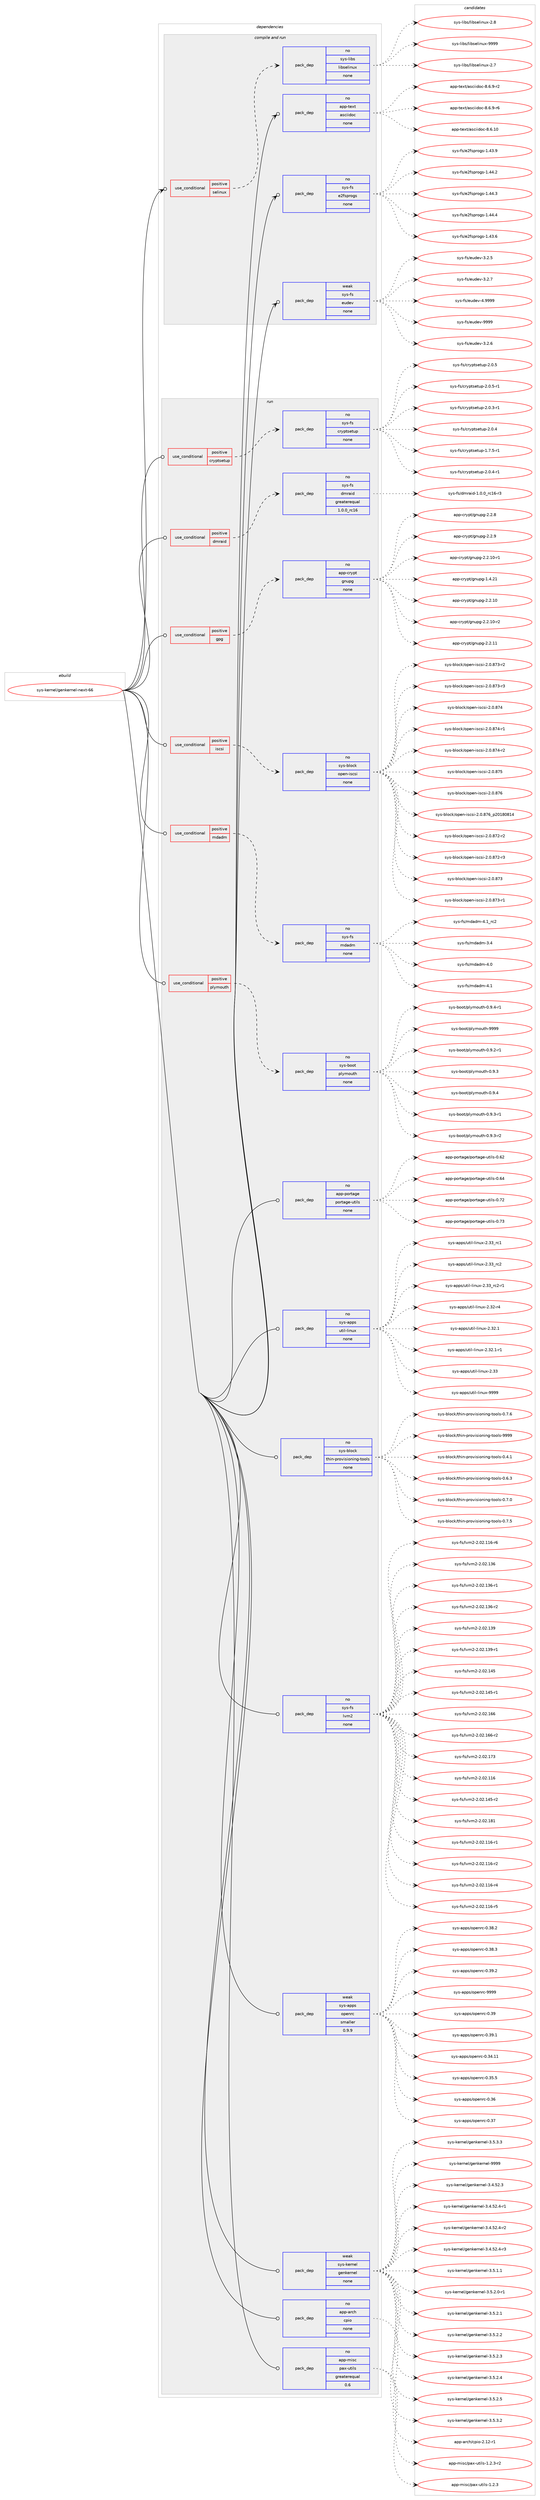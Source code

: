 digraph prolog {

# *************
# Graph options
# *************

newrank=true;
concentrate=true;
compound=true;
graph [rankdir=LR,fontname=Helvetica,fontsize=10,ranksep=1.5];#, ranksep=2.5, nodesep=0.2];
edge  [arrowhead=vee];
node  [fontname=Helvetica,fontsize=10];

# **********
# The ebuild
# **********

subgraph cluster_leftcol {
color=gray;
rank=same;
label=<<i>ebuild</i>>;
id [label="sys-kernel/genkernel-next-66", color=red, width=4, href="../sys-kernel/genkernel-next-66.svg"];
}

# ****************
# The dependencies
# ****************

subgraph cluster_midcol {
color=gray;
label=<<i>dependencies</i>>;
subgraph cluster_compile {
fillcolor="#eeeeee";
style=filled;
label=<<i>compile</i>>;
}
subgraph cluster_compileandrun {
fillcolor="#eeeeee";
style=filled;
label=<<i>compile and run</i>>;
subgraph cond1308 {
dependency7498 [label=<<TABLE BORDER="0" CELLBORDER="1" CELLSPACING="0" CELLPADDING="4"><TR><TD ROWSPAN="3" CELLPADDING="10">use_conditional</TD></TR><TR><TD>positive</TD></TR><TR><TD>selinux</TD></TR></TABLE>>, shape=none, color=red];
subgraph pack6000 {
dependency7499 [label=<<TABLE BORDER="0" CELLBORDER="1" CELLSPACING="0" CELLPADDING="4" WIDTH="220"><TR><TD ROWSPAN="6" CELLPADDING="30">pack_dep</TD></TR><TR><TD WIDTH="110">no</TD></TR><TR><TD>sys-libs</TD></TR><TR><TD>libselinux</TD></TR><TR><TD>none</TD></TR><TR><TD></TD></TR></TABLE>>, shape=none, color=blue];
}
dependency7498:e -> dependency7499:w [weight=20,style="dashed",arrowhead="vee"];
}
id:e -> dependency7498:w [weight=20,style="solid",arrowhead="odotvee"];
subgraph pack6001 {
dependency7500 [label=<<TABLE BORDER="0" CELLBORDER="1" CELLSPACING="0" CELLPADDING="4" WIDTH="220"><TR><TD ROWSPAN="6" CELLPADDING="30">pack_dep</TD></TR><TR><TD WIDTH="110">no</TD></TR><TR><TD>app-text</TD></TR><TR><TD>asciidoc</TD></TR><TR><TD>none</TD></TR><TR><TD></TD></TR></TABLE>>, shape=none, color=blue];
}
id:e -> dependency7500:w [weight=20,style="solid",arrowhead="odotvee"];
subgraph pack6002 {
dependency7501 [label=<<TABLE BORDER="0" CELLBORDER="1" CELLSPACING="0" CELLPADDING="4" WIDTH="220"><TR><TD ROWSPAN="6" CELLPADDING="30">pack_dep</TD></TR><TR><TD WIDTH="110">no</TD></TR><TR><TD>sys-fs</TD></TR><TR><TD>e2fsprogs</TD></TR><TR><TD>none</TD></TR><TR><TD></TD></TR></TABLE>>, shape=none, color=blue];
}
id:e -> dependency7501:w [weight=20,style="solid",arrowhead="odotvee"];
subgraph pack6003 {
dependency7502 [label=<<TABLE BORDER="0" CELLBORDER="1" CELLSPACING="0" CELLPADDING="4" WIDTH="220"><TR><TD ROWSPAN="6" CELLPADDING="30">pack_dep</TD></TR><TR><TD WIDTH="110">weak</TD></TR><TR><TD>sys-fs</TD></TR><TR><TD>eudev</TD></TR><TR><TD>none</TD></TR><TR><TD></TD></TR></TABLE>>, shape=none, color=blue];
}
id:e -> dependency7502:w [weight=20,style="solid",arrowhead="odotvee"];
}
subgraph cluster_run {
fillcolor="#eeeeee";
style=filled;
label=<<i>run</i>>;
subgraph cond1309 {
dependency7503 [label=<<TABLE BORDER="0" CELLBORDER="1" CELLSPACING="0" CELLPADDING="4"><TR><TD ROWSPAN="3" CELLPADDING="10">use_conditional</TD></TR><TR><TD>positive</TD></TR><TR><TD>cryptsetup</TD></TR></TABLE>>, shape=none, color=red];
subgraph pack6004 {
dependency7504 [label=<<TABLE BORDER="0" CELLBORDER="1" CELLSPACING="0" CELLPADDING="4" WIDTH="220"><TR><TD ROWSPAN="6" CELLPADDING="30">pack_dep</TD></TR><TR><TD WIDTH="110">no</TD></TR><TR><TD>sys-fs</TD></TR><TR><TD>cryptsetup</TD></TR><TR><TD>none</TD></TR><TR><TD></TD></TR></TABLE>>, shape=none, color=blue];
}
dependency7503:e -> dependency7504:w [weight=20,style="dashed",arrowhead="vee"];
}
id:e -> dependency7503:w [weight=20,style="solid",arrowhead="odot"];
subgraph cond1310 {
dependency7505 [label=<<TABLE BORDER="0" CELLBORDER="1" CELLSPACING="0" CELLPADDING="4"><TR><TD ROWSPAN="3" CELLPADDING="10">use_conditional</TD></TR><TR><TD>positive</TD></TR><TR><TD>dmraid</TD></TR></TABLE>>, shape=none, color=red];
subgraph pack6005 {
dependency7506 [label=<<TABLE BORDER="0" CELLBORDER="1" CELLSPACING="0" CELLPADDING="4" WIDTH="220"><TR><TD ROWSPAN="6" CELLPADDING="30">pack_dep</TD></TR><TR><TD WIDTH="110">no</TD></TR><TR><TD>sys-fs</TD></TR><TR><TD>dmraid</TD></TR><TR><TD>greaterequal</TD></TR><TR><TD>1.0.0_rc16</TD></TR></TABLE>>, shape=none, color=blue];
}
dependency7505:e -> dependency7506:w [weight=20,style="dashed",arrowhead="vee"];
}
id:e -> dependency7505:w [weight=20,style="solid",arrowhead="odot"];
subgraph cond1311 {
dependency7507 [label=<<TABLE BORDER="0" CELLBORDER="1" CELLSPACING="0" CELLPADDING="4"><TR><TD ROWSPAN="3" CELLPADDING="10">use_conditional</TD></TR><TR><TD>positive</TD></TR><TR><TD>gpg</TD></TR></TABLE>>, shape=none, color=red];
subgraph pack6006 {
dependency7508 [label=<<TABLE BORDER="0" CELLBORDER="1" CELLSPACING="0" CELLPADDING="4" WIDTH="220"><TR><TD ROWSPAN="6" CELLPADDING="30">pack_dep</TD></TR><TR><TD WIDTH="110">no</TD></TR><TR><TD>app-crypt</TD></TR><TR><TD>gnupg</TD></TR><TR><TD>none</TD></TR><TR><TD></TD></TR></TABLE>>, shape=none, color=blue];
}
dependency7507:e -> dependency7508:w [weight=20,style="dashed",arrowhead="vee"];
}
id:e -> dependency7507:w [weight=20,style="solid",arrowhead="odot"];
subgraph cond1312 {
dependency7509 [label=<<TABLE BORDER="0" CELLBORDER="1" CELLSPACING="0" CELLPADDING="4"><TR><TD ROWSPAN="3" CELLPADDING="10">use_conditional</TD></TR><TR><TD>positive</TD></TR><TR><TD>iscsi</TD></TR></TABLE>>, shape=none, color=red];
subgraph pack6007 {
dependency7510 [label=<<TABLE BORDER="0" CELLBORDER="1" CELLSPACING="0" CELLPADDING="4" WIDTH="220"><TR><TD ROWSPAN="6" CELLPADDING="30">pack_dep</TD></TR><TR><TD WIDTH="110">no</TD></TR><TR><TD>sys-block</TD></TR><TR><TD>open-iscsi</TD></TR><TR><TD>none</TD></TR><TR><TD></TD></TR></TABLE>>, shape=none, color=blue];
}
dependency7509:e -> dependency7510:w [weight=20,style="dashed",arrowhead="vee"];
}
id:e -> dependency7509:w [weight=20,style="solid",arrowhead="odot"];
subgraph cond1313 {
dependency7511 [label=<<TABLE BORDER="0" CELLBORDER="1" CELLSPACING="0" CELLPADDING="4"><TR><TD ROWSPAN="3" CELLPADDING="10">use_conditional</TD></TR><TR><TD>positive</TD></TR><TR><TD>mdadm</TD></TR></TABLE>>, shape=none, color=red];
subgraph pack6008 {
dependency7512 [label=<<TABLE BORDER="0" CELLBORDER="1" CELLSPACING="0" CELLPADDING="4" WIDTH="220"><TR><TD ROWSPAN="6" CELLPADDING="30">pack_dep</TD></TR><TR><TD WIDTH="110">no</TD></TR><TR><TD>sys-fs</TD></TR><TR><TD>mdadm</TD></TR><TR><TD>none</TD></TR><TR><TD></TD></TR></TABLE>>, shape=none, color=blue];
}
dependency7511:e -> dependency7512:w [weight=20,style="dashed",arrowhead="vee"];
}
id:e -> dependency7511:w [weight=20,style="solid",arrowhead="odot"];
subgraph cond1314 {
dependency7513 [label=<<TABLE BORDER="0" CELLBORDER="1" CELLSPACING="0" CELLPADDING="4"><TR><TD ROWSPAN="3" CELLPADDING="10">use_conditional</TD></TR><TR><TD>positive</TD></TR><TR><TD>plymouth</TD></TR></TABLE>>, shape=none, color=red];
subgraph pack6009 {
dependency7514 [label=<<TABLE BORDER="0" CELLBORDER="1" CELLSPACING="0" CELLPADDING="4" WIDTH="220"><TR><TD ROWSPAN="6" CELLPADDING="30">pack_dep</TD></TR><TR><TD WIDTH="110">no</TD></TR><TR><TD>sys-boot</TD></TR><TR><TD>plymouth</TD></TR><TR><TD>none</TD></TR><TR><TD></TD></TR></TABLE>>, shape=none, color=blue];
}
dependency7513:e -> dependency7514:w [weight=20,style="dashed",arrowhead="vee"];
}
id:e -> dependency7513:w [weight=20,style="solid",arrowhead="odot"];
subgraph pack6010 {
dependency7515 [label=<<TABLE BORDER="0" CELLBORDER="1" CELLSPACING="0" CELLPADDING="4" WIDTH="220"><TR><TD ROWSPAN="6" CELLPADDING="30">pack_dep</TD></TR><TR><TD WIDTH="110">no</TD></TR><TR><TD>app-arch</TD></TR><TR><TD>cpio</TD></TR><TR><TD>none</TD></TR><TR><TD></TD></TR></TABLE>>, shape=none, color=blue];
}
id:e -> dependency7515:w [weight=20,style="solid",arrowhead="odot"];
subgraph pack6011 {
dependency7516 [label=<<TABLE BORDER="0" CELLBORDER="1" CELLSPACING="0" CELLPADDING="4" WIDTH="220"><TR><TD ROWSPAN="6" CELLPADDING="30">pack_dep</TD></TR><TR><TD WIDTH="110">no</TD></TR><TR><TD>app-misc</TD></TR><TR><TD>pax-utils</TD></TR><TR><TD>greaterequal</TD></TR><TR><TD>0.6</TD></TR></TABLE>>, shape=none, color=blue];
}
id:e -> dependency7516:w [weight=20,style="solid",arrowhead="odot"];
subgraph pack6012 {
dependency7517 [label=<<TABLE BORDER="0" CELLBORDER="1" CELLSPACING="0" CELLPADDING="4" WIDTH="220"><TR><TD ROWSPAN="6" CELLPADDING="30">pack_dep</TD></TR><TR><TD WIDTH="110">no</TD></TR><TR><TD>app-portage</TD></TR><TR><TD>portage-utils</TD></TR><TR><TD>none</TD></TR><TR><TD></TD></TR></TABLE>>, shape=none, color=blue];
}
id:e -> dependency7517:w [weight=20,style="solid",arrowhead="odot"];
subgraph pack6013 {
dependency7518 [label=<<TABLE BORDER="0" CELLBORDER="1" CELLSPACING="0" CELLPADDING="4" WIDTH="220"><TR><TD ROWSPAN="6" CELLPADDING="30">pack_dep</TD></TR><TR><TD WIDTH="110">no</TD></TR><TR><TD>sys-apps</TD></TR><TR><TD>util-linux</TD></TR><TR><TD>none</TD></TR><TR><TD></TD></TR></TABLE>>, shape=none, color=blue];
}
id:e -> dependency7518:w [weight=20,style="solid",arrowhead="odot"];
subgraph pack6014 {
dependency7519 [label=<<TABLE BORDER="0" CELLBORDER="1" CELLSPACING="0" CELLPADDING="4" WIDTH="220"><TR><TD ROWSPAN="6" CELLPADDING="30">pack_dep</TD></TR><TR><TD WIDTH="110">no</TD></TR><TR><TD>sys-block</TD></TR><TR><TD>thin-provisioning-tools</TD></TR><TR><TD>none</TD></TR><TR><TD></TD></TR></TABLE>>, shape=none, color=blue];
}
id:e -> dependency7519:w [weight=20,style="solid",arrowhead="odot"];
subgraph pack6015 {
dependency7520 [label=<<TABLE BORDER="0" CELLBORDER="1" CELLSPACING="0" CELLPADDING="4" WIDTH="220"><TR><TD ROWSPAN="6" CELLPADDING="30">pack_dep</TD></TR><TR><TD WIDTH="110">no</TD></TR><TR><TD>sys-fs</TD></TR><TR><TD>lvm2</TD></TR><TR><TD>none</TD></TR><TR><TD></TD></TR></TABLE>>, shape=none, color=blue];
}
id:e -> dependency7520:w [weight=20,style="solid",arrowhead="odot"];
subgraph pack6016 {
dependency7521 [label=<<TABLE BORDER="0" CELLBORDER="1" CELLSPACING="0" CELLPADDING="4" WIDTH="220"><TR><TD ROWSPAN="6" CELLPADDING="30">pack_dep</TD></TR><TR><TD WIDTH="110">weak</TD></TR><TR><TD>sys-apps</TD></TR><TR><TD>openrc</TD></TR><TR><TD>smaller</TD></TR><TR><TD>0.9.9</TD></TR></TABLE>>, shape=none, color=blue];
}
id:e -> dependency7521:w [weight=20,style="solid",arrowhead="odot"];
subgraph pack6017 {
dependency7522 [label=<<TABLE BORDER="0" CELLBORDER="1" CELLSPACING="0" CELLPADDING="4" WIDTH="220"><TR><TD ROWSPAN="6" CELLPADDING="30">pack_dep</TD></TR><TR><TD WIDTH="110">weak</TD></TR><TR><TD>sys-kernel</TD></TR><TR><TD>genkernel</TD></TR><TR><TD>none</TD></TR><TR><TD></TD></TR></TABLE>>, shape=none, color=blue];
}
id:e -> dependency7522:w [weight=20,style="solid",arrowhead="odot"];
}
}

# **************
# The candidates
# **************

subgraph cluster_choices {
rank=same;
color=gray;
label=<<i>candidates</i>>;

subgraph choice6000 {
color=black;
nodesep=1;
choice1151211154510810598115471081059811510110810511011712045504655 [label="sys-libs/libselinux-2.7", color=red, width=4,href="../sys-libs/libselinux-2.7.svg"];
choice1151211154510810598115471081059811510110810511011712045504656 [label="sys-libs/libselinux-2.8", color=red, width=4,href="../sys-libs/libselinux-2.8.svg"];
choice115121115451081059811547108105981151011081051101171204557575757 [label="sys-libs/libselinux-9999", color=red, width=4,href="../sys-libs/libselinux-9999.svg"];
dependency7499:e -> choice1151211154510810598115471081059811510110810511011712045504655:w [style=dotted,weight="100"];
dependency7499:e -> choice1151211154510810598115471081059811510110810511011712045504656:w [style=dotted,weight="100"];
dependency7499:e -> choice115121115451081059811547108105981151011081051101171204557575757:w [style=dotted,weight="100"];
}
subgraph choice6001 {
color=black;
nodesep=1;
choice97112112451161011201164797115991051051001119945564654464948 [label="app-text/asciidoc-8.6.10", color=red, width=4,href="../app-text/asciidoc-8.6.10.svg"];
choice9711211245116101120116479711599105105100111994556465446574511450 [label="app-text/asciidoc-8.6.9-r2", color=red, width=4,href="../app-text/asciidoc-8.6.9-r2.svg"];
choice9711211245116101120116479711599105105100111994556465446574511454 [label="app-text/asciidoc-8.6.9-r6", color=red, width=4,href="../app-text/asciidoc-8.6.9-r6.svg"];
dependency7500:e -> choice97112112451161011201164797115991051051001119945564654464948:w [style=dotted,weight="100"];
dependency7500:e -> choice9711211245116101120116479711599105105100111994556465446574511450:w [style=dotted,weight="100"];
dependency7500:e -> choice9711211245116101120116479711599105105100111994556465446574511454:w [style=dotted,weight="100"];
}
subgraph choice6002 {
color=black;
nodesep=1;
choice11512111545102115471015010211511211411110311545494652514654 [label="sys-fs/e2fsprogs-1.43.6", color=red, width=4,href="../sys-fs/e2fsprogs-1.43.6.svg"];
choice11512111545102115471015010211511211411110311545494652514657 [label="sys-fs/e2fsprogs-1.43.9", color=red, width=4,href="../sys-fs/e2fsprogs-1.43.9.svg"];
choice11512111545102115471015010211511211411110311545494652524650 [label="sys-fs/e2fsprogs-1.44.2", color=red, width=4,href="../sys-fs/e2fsprogs-1.44.2.svg"];
choice11512111545102115471015010211511211411110311545494652524651 [label="sys-fs/e2fsprogs-1.44.3", color=red, width=4,href="../sys-fs/e2fsprogs-1.44.3.svg"];
choice11512111545102115471015010211511211411110311545494652524652 [label="sys-fs/e2fsprogs-1.44.4", color=red, width=4,href="../sys-fs/e2fsprogs-1.44.4.svg"];
dependency7501:e -> choice11512111545102115471015010211511211411110311545494652514654:w [style=dotted,weight="100"];
dependency7501:e -> choice11512111545102115471015010211511211411110311545494652514657:w [style=dotted,weight="100"];
dependency7501:e -> choice11512111545102115471015010211511211411110311545494652524650:w [style=dotted,weight="100"];
dependency7501:e -> choice11512111545102115471015010211511211411110311545494652524651:w [style=dotted,weight="100"];
dependency7501:e -> choice11512111545102115471015010211511211411110311545494652524652:w [style=dotted,weight="100"];
}
subgraph choice6003 {
color=black;
nodesep=1;
choice1151211154510211547101117100101118455146504654 [label="sys-fs/eudev-3.2.6", color=red, width=4,href="../sys-fs/eudev-3.2.6.svg"];
choice1151211154510211547101117100101118455146504653 [label="sys-fs/eudev-3.2.5", color=red, width=4,href="../sys-fs/eudev-3.2.5.svg"];
choice1151211154510211547101117100101118455146504655 [label="sys-fs/eudev-3.2.7", color=red, width=4,href="../sys-fs/eudev-3.2.7.svg"];
choice115121115451021154710111710010111845524657575757 [label="sys-fs/eudev-4.9999", color=red, width=4,href="../sys-fs/eudev-4.9999.svg"];
choice11512111545102115471011171001011184557575757 [label="sys-fs/eudev-9999", color=red, width=4,href="../sys-fs/eudev-9999.svg"];
dependency7502:e -> choice1151211154510211547101117100101118455146504654:w [style=dotted,weight="100"];
dependency7502:e -> choice1151211154510211547101117100101118455146504653:w [style=dotted,weight="100"];
dependency7502:e -> choice1151211154510211547101117100101118455146504655:w [style=dotted,weight="100"];
dependency7502:e -> choice115121115451021154710111710010111845524657575757:w [style=dotted,weight="100"];
dependency7502:e -> choice11512111545102115471011171001011184557575757:w [style=dotted,weight="100"];
}
subgraph choice6004 {
color=black;
nodesep=1;
choice1151211154510211547991141211121161151011161171124550464846514511449 [label="sys-fs/cryptsetup-2.0.3-r1", color=red, width=4,href="../sys-fs/cryptsetup-2.0.3-r1.svg"];
choice115121115451021154799114121112116115101116117112455046484652 [label="sys-fs/cryptsetup-2.0.4", color=red, width=4,href="../sys-fs/cryptsetup-2.0.4.svg"];
choice1151211154510211547991141211121161151011161171124549465546534511449 [label="sys-fs/cryptsetup-1.7.5-r1", color=red, width=4,href="../sys-fs/cryptsetup-1.7.5-r1.svg"];
choice1151211154510211547991141211121161151011161171124550464846524511449 [label="sys-fs/cryptsetup-2.0.4-r1", color=red, width=4,href="../sys-fs/cryptsetup-2.0.4-r1.svg"];
choice115121115451021154799114121112116115101116117112455046484653 [label="sys-fs/cryptsetup-2.0.5", color=red, width=4,href="../sys-fs/cryptsetup-2.0.5.svg"];
choice1151211154510211547991141211121161151011161171124550464846534511449 [label="sys-fs/cryptsetup-2.0.5-r1", color=red, width=4,href="../sys-fs/cryptsetup-2.0.5-r1.svg"];
dependency7504:e -> choice1151211154510211547991141211121161151011161171124550464846514511449:w [style=dotted,weight="100"];
dependency7504:e -> choice115121115451021154799114121112116115101116117112455046484652:w [style=dotted,weight="100"];
dependency7504:e -> choice1151211154510211547991141211121161151011161171124549465546534511449:w [style=dotted,weight="100"];
dependency7504:e -> choice1151211154510211547991141211121161151011161171124550464846524511449:w [style=dotted,weight="100"];
dependency7504:e -> choice115121115451021154799114121112116115101116117112455046484653:w [style=dotted,weight="100"];
dependency7504:e -> choice1151211154510211547991141211121161151011161171124550464846534511449:w [style=dotted,weight="100"];
}
subgraph choice6005 {
color=black;
nodesep=1;
choice115121115451021154710010911497105100454946484648951149949544511451 [label="sys-fs/dmraid-1.0.0_rc16-r3", color=red, width=4,href="../sys-fs/dmraid-1.0.0_rc16-r3.svg"];
dependency7506:e -> choice115121115451021154710010911497105100454946484648951149949544511451:w [style=dotted,weight="100"];
}
subgraph choice6006 {
color=black;
nodesep=1;
choice97112112459911412111211647103110117112103455046504649484511449 [label="app-crypt/gnupg-2.2.10-r1", color=red, width=4,href="../app-crypt/gnupg-2.2.10-r1.svg"];
choice9711211245991141211121164710311011711210345494652465049 [label="app-crypt/gnupg-1.4.21", color=red, width=4,href="../app-crypt/gnupg-1.4.21.svg"];
choice9711211245991141211121164710311011711210345504650464948 [label="app-crypt/gnupg-2.2.10", color=red, width=4,href="../app-crypt/gnupg-2.2.10.svg"];
choice97112112459911412111211647103110117112103455046504649484511450 [label="app-crypt/gnupg-2.2.10-r2", color=red, width=4,href="../app-crypt/gnupg-2.2.10-r2.svg"];
choice9711211245991141211121164710311011711210345504650464949 [label="app-crypt/gnupg-2.2.11", color=red, width=4,href="../app-crypt/gnupg-2.2.11.svg"];
choice97112112459911412111211647103110117112103455046504656 [label="app-crypt/gnupg-2.2.8", color=red, width=4,href="../app-crypt/gnupg-2.2.8.svg"];
choice97112112459911412111211647103110117112103455046504657 [label="app-crypt/gnupg-2.2.9", color=red, width=4,href="../app-crypt/gnupg-2.2.9.svg"];
dependency7508:e -> choice97112112459911412111211647103110117112103455046504649484511449:w [style=dotted,weight="100"];
dependency7508:e -> choice9711211245991141211121164710311011711210345494652465049:w [style=dotted,weight="100"];
dependency7508:e -> choice9711211245991141211121164710311011711210345504650464948:w [style=dotted,weight="100"];
dependency7508:e -> choice97112112459911412111211647103110117112103455046504649484511450:w [style=dotted,weight="100"];
dependency7508:e -> choice9711211245991141211121164710311011711210345504650464949:w [style=dotted,weight="100"];
dependency7508:e -> choice97112112459911412111211647103110117112103455046504656:w [style=dotted,weight="100"];
dependency7508:e -> choice97112112459911412111211647103110117112103455046504657:w [style=dotted,weight="100"];
}
subgraph choice6007 {
color=black;
nodesep=1;
choice11512111545981081119910747111112101110451051159911510545504648465655504511450 [label="sys-block/open-iscsi-2.0.872-r2", color=red, width=4,href="../sys-block/open-iscsi-2.0.872-r2.svg"];
choice11512111545981081119910747111112101110451051159911510545504648465655504511451 [label="sys-block/open-iscsi-2.0.872-r3", color=red, width=4,href="../sys-block/open-iscsi-2.0.872-r3.svg"];
choice1151211154598108111991074711111210111045105115991151054550464846565551 [label="sys-block/open-iscsi-2.0.873", color=red, width=4,href="../sys-block/open-iscsi-2.0.873.svg"];
choice11512111545981081119910747111112101110451051159911510545504648465655514511449 [label="sys-block/open-iscsi-2.0.873-r1", color=red, width=4,href="../sys-block/open-iscsi-2.0.873-r1.svg"];
choice11512111545981081119910747111112101110451051159911510545504648465655514511450 [label="sys-block/open-iscsi-2.0.873-r2", color=red, width=4,href="../sys-block/open-iscsi-2.0.873-r2.svg"];
choice11512111545981081119910747111112101110451051159911510545504648465655514511451 [label="sys-block/open-iscsi-2.0.873-r3", color=red, width=4,href="../sys-block/open-iscsi-2.0.873-r3.svg"];
choice1151211154598108111991074711111210111045105115991151054550464846565552 [label="sys-block/open-iscsi-2.0.874", color=red, width=4,href="../sys-block/open-iscsi-2.0.874.svg"];
choice11512111545981081119910747111112101110451051159911510545504648465655524511449 [label="sys-block/open-iscsi-2.0.874-r1", color=red, width=4,href="../sys-block/open-iscsi-2.0.874-r1.svg"];
choice11512111545981081119910747111112101110451051159911510545504648465655524511450 [label="sys-block/open-iscsi-2.0.874-r2", color=red, width=4,href="../sys-block/open-iscsi-2.0.874-r2.svg"];
choice1151211154598108111991074711111210111045105115991151054550464846565553 [label="sys-block/open-iscsi-2.0.875", color=red, width=4,href="../sys-block/open-iscsi-2.0.875.svg"];
choice1151211154598108111991074711111210111045105115991151054550464846565554 [label="sys-block/open-iscsi-2.0.876", color=red, width=4,href="../sys-block/open-iscsi-2.0.876.svg"];
choice1151211154598108111991074711111210111045105115991151054550464846565554951125048495648564952 [label="sys-block/open-iscsi-2.0.876_p20180814", color=red, width=4,href="../sys-block/open-iscsi-2.0.876_p20180814.svg"];
dependency7510:e -> choice11512111545981081119910747111112101110451051159911510545504648465655504511450:w [style=dotted,weight="100"];
dependency7510:e -> choice11512111545981081119910747111112101110451051159911510545504648465655504511451:w [style=dotted,weight="100"];
dependency7510:e -> choice1151211154598108111991074711111210111045105115991151054550464846565551:w [style=dotted,weight="100"];
dependency7510:e -> choice11512111545981081119910747111112101110451051159911510545504648465655514511449:w [style=dotted,weight="100"];
dependency7510:e -> choice11512111545981081119910747111112101110451051159911510545504648465655514511450:w [style=dotted,weight="100"];
dependency7510:e -> choice11512111545981081119910747111112101110451051159911510545504648465655514511451:w [style=dotted,weight="100"];
dependency7510:e -> choice1151211154598108111991074711111210111045105115991151054550464846565552:w [style=dotted,weight="100"];
dependency7510:e -> choice11512111545981081119910747111112101110451051159911510545504648465655524511449:w [style=dotted,weight="100"];
dependency7510:e -> choice11512111545981081119910747111112101110451051159911510545504648465655524511450:w [style=dotted,weight="100"];
dependency7510:e -> choice1151211154598108111991074711111210111045105115991151054550464846565553:w [style=dotted,weight="100"];
dependency7510:e -> choice1151211154598108111991074711111210111045105115991151054550464846565554:w [style=dotted,weight="100"];
dependency7510:e -> choice1151211154598108111991074711111210111045105115991151054550464846565554951125048495648564952:w [style=dotted,weight="100"];
}
subgraph choice6008 {
color=black;
nodesep=1;
choice11512111545102115471091009710010945524649951149950 [label="sys-fs/mdadm-4.1_rc2", color=red, width=4,href="../sys-fs/mdadm-4.1_rc2.svg"];
choice11512111545102115471091009710010945514652 [label="sys-fs/mdadm-3.4", color=red, width=4,href="../sys-fs/mdadm-3.4.svg"];
choice11512111545102115471091009710010945524648 [label="sys-fs/mdadm-4.0", color=red, width=4,href="../sys-fs/mdadm-4.0.svg"];
choice11512111545102115471091009710010945524649 [label="sys-fs/mdadm-4.1", color=red, width=4,href="../sys-fs/mdadm-4.1.svg"];
dependency7512:e -> choice11512111545102115471091009710010945524649951149950:w [style=dotted,weight="100"];
dependency7512:e -> choice11512111545102115471091009710010945514652:w [style=dotted,weight="100"];
dependency7512:e -> choice11512111545102115471091009710010945524648:w [style=dotted,weight="100"];
dependency7512:e -> choice11512111545102115471091009710010945524649:w [style=dotted,weight="100"];
}
subgraph choice6009 {
color=black;
nodesep=1;
choice1151211154598111111116471121081211091111171161044548465746504511449 [label="sys-boot/plymouth-0.9.2-r1", color=red, width=4,href="../sys-boot/plymouth-0.9.2-r1.svg"];
choice115121115459811111111647112108121109111117116104454846574651 [label="sys-boot/plymouth-0.9.3", color=red, width=4,href="../sys-boot/plymouth-0.9.3.svg"];
choice115121115459811111111647112108121109111117116104454846574652 [label="sys-boot/plymouth-0.9.4", color=red, width=4,href="../sys-boot/plymouth-0.9.4.svg"];
choice1151211154598111111116471121081211091111171161044548465746514511449 [label="sys-boot/plymouth-0.9.3-r1", color=red, width=4,href="../sys-boot/plymouth-0.9.3-r1.svg"];
choice1151211154598111111116471121081211091111171161044548465746514511450 [label="sys-boot/plymouth-0.9.3-r2", color=red, width=4,href="../sys-boot/plymouth-0.9.3-r2.svg"];
choice1151211154598111111116471121081211091111171161044548465746524511449 [label="sys-boot/plymouth-0.9.4-r1", color=red, width=4,href="../sys-boot/plymouth-0.9.4-r1.svg"];
choice1151211154598111111116471121081211091111171161044557575757 [label="sys-boot/plymouth-9999", color=red, width=4,href="../sys-boot/plymouth-9999.svg"];
dependency7514:e -> choice1151211154598111111116471121081211091111171161044548465746504511449:w [style=dotted,weight="100"];
dependency7514:e -> choice115121115459811111111647112108121109111117116104454846574651:w [style=dotted,weight="100"];
dependency7514:e -> choice115121115459811111111647112108121109111117116104454846574652:w [style=dotted,weight="100"];
dependency7514:e -> choice1151211154598111111116471121081211091111171161044548465746514511449:w [style=dotted,weight="100"];
dependency7514:e -> choice1151211154598111111116471121081211091111171161044548465746514511450:w [style=dotted,weight="100"];
dependency7514:e -> choice1151211154598111111116471121081211091111171161044548465746524511449:w [style=dotted,weight="100"];
dependency7514:e -> choice1151211154598111111116471121081211091111171161044557575757:w [style=dotted,weight="100"];
}
subgraph choice6010 {
color=black;
nodesep=1;
choice97112112459711499104479911210511145504649504511449 [label="app-arch/cpio-2.12-r1", color=red, width=4,href="../app-arch/cpio-2.12-r1.svg"];
dependency7515:e -> choice97112112459711499104479911210511145504649504511449:w [style=dotted,weight="100"];
}
subgraph choice6011 {
color=black;
nodesep=1;
choice971121124510910511599471129712045117116105108115454946504651 [label="app-misc/pax-utils-1.2.3", color=red, width=4,href="../app-misc/pax-utils-1.2.3.svg"];
choice9711211245109105115994711297120451171161051081154549465046514511450 [label="app-misc/pax-utils-1.2.3-r2", color=red, width=4,href="../app-misc/pax-utils-1.2.3-r2.svg"];
dependency7516:e -> choice971121124510910511599471129712045117116105108115454946504651:w [style=dotted,weight="100"];
dependency7516:e -> choice9711211245109105115994711297120451171161051081154549465046514511450:w [style=dotted,weight="100"];
}
subgraph choice6012 {
color=black;
nodesep=1;
choice9711211245112111114116971031014711211111411697103101451171161051081154548465450 [label="app-portage/portage-utils-0.62", color=red, width=4,href="../app-portage/portage-utils-0.62.svg"];
choice9711211245112111114116971031014711211111411697103101451171161051081154548465452 [label="app-portage/portage-utils-0.64", color=red, width=4,href="../app-portage/portage-utils-0.64.svg"];
choice9711211245112111114116971031014711211111411697103101451171161051081154548465550 [label="app-portage/portage-utils-0.72", color=red, width=4,href="../app-portage/portage-utils-0.72.svg"];
choice9711211245112111114116971031014711211111411697103101451171161051081154548465551 [label="app-portage/portage-utils-0.73", color=red, width=4,href="../app-portage/portage-utils-0.73.svg"];
dependency7517:e -> choice9711211245112111114116971031014711211111411697103101451171161051081154548465450:w [style=dotted,weight="100"];
dependency7517:e -> choice9711211245112111114116971031014711211111411697103101451171161051081154548465452:w [style=dotted,weight="100"];
dependency7517:e -> choice9711211245112111114116971031014711211111411697103101451171161051081154548465550:w [style=dotted,weight="100"];
dependency7517:e -> choice9711211245112111114116971031014711211111411697103101451171161051081154548465551:w [style=dotted,weight="100"];
}
subgraph choice6013 {
color=black;
nodesep=1;
choice115121115459711211211547117116105108451081051101171204550465151951149949 [label="sys-apps/util-linux-2.33_rc1", color=red, width=4,href="../sys-apps/util-linux-2.33_rc1.svg"];
choice115121115459711211211547117116105108451081051101171204550465151951149950 [label="sys-apps/util-linux-2.33_rc2", color=red, width=4,href="../sys-apps/util-linux-2.33_rc2.svg"];
choice1151211154597112112115471171161051084510810511011712045504651519511499504511449 [label="sys-apps/util-linux-2.33_rc2-r1", color=red, width=4,href="../sys-apps/util-linux-2.33_rc2-r1.svg"];
choice1151211154597112112115471171161051084510810511011712045504651504511452 [label="sys-apps/util-linux-2.32-r4", color=red, width=4,href="../sys-apps/util-linux-2.32-r4.svg"];
choice1151211154597112112115471171161051084510810511011712045504651504649 [label="sys-apps/util-linux-2.32.1", color=red, width=4,href="../sys-apps/util-linux-2.32.1.svg"];
choice11512111545971121121154711711610510845108105110117120455046515046494511449 [label="sys-apps/util-linux-2.32.1-r1", color=red, width=4,href="../sys-apps/util-linux-2.32.1-r1.svg"];
choice115121115459711211211547117116105108451081051101171204550465151 [label="sys-apps/util-linux-2.33", color=red, width=4,href="../sys-apps/util-linux-2.33.svg"];
choice115121115459711211211547117116105108451081051101171204557575757 [label="sys-apps/util-linux-9999", color=red, width=4,href="../sys-apps/util-linux-9999.svg"];
dependency7518:e -> choice115121115459711211211547117116105108451081051101171204550465151951149949:w [style=dotted,weight="100"];
dependency7518:e -> choice115121115459711211211547117116105108451081051101171204550465151951149950:w [style=dotted,weight="100"];
dependency7518:e -> choice1151211154597112112115471171161051084510810511011712045504651519511499504511449:w [style=dotted,weight="100"];
dependency7518:e -> choice1151211154597112112115471171161051084510810511011712045504651504511452:w [style=dotted,weight="100"];
dependency7518:e -> choice1151211154597112112115471171161051084510810511011712045504651504649:w [style=dotted,weight="100"];
dependency7518:e -> choice11512111545971121121154711711610510845108105110117120455046515046494511449:w [style=dotted,weight="100"];
dependency7518:e -> choice115121115459711211211547117116105108451081051101171204550465151:w [style=dotted,weight="100"];
dependency7518:e -> choice115121115459711211211547117116105108451081051101171204557575757:w [style=dotted,weight="100"];
}
subgraph choice6014 {
color=black;
nodesep=1;
choice115121115459810811199107471161041051104511211411111810511510511111010511010345116111111108115454846524649 [label="sys-block/thin-provisioning-tools-0.4.1", color=red, width=4,href="../sys-block/thin-provisioning-tools-0.4.1.svg"];
choice115121115459810811199107471161041051104511211411111810511510511111010511010345116111111108115454846544651 [label="sys-block/thin-provisioning-tools-0.6.3", color=red, width=4,href="../sys-block/thin-provisioning-tools-0.6.3.svg"];
choice115121115459810811199107471161041051104511211411111810511510511111010511010345116111111108115454846554648 [label="sys-block/thin-provisioning-tools-0.7.0", color=red, width=4,href="../sys-block/thin-provisioning-tools-0.7.0.svg"];
choice115121115459810811199107471161041051104511211411111810511510511111010511010345116111111108115454846554653 [label="sys-block/thin-provisioning-tools-0.7.5", color=red, width=4,href="../sys-block/thin-provisioning-tools-0.7.5.svg"];
choice115121115459810811199107471161041051104511211411111810511510511111010511010345116111111108115454846554654 [label="sys-block/thin-provisioning-tools-0.7.6", color=red, width=4,href="../sys-block/thin-provisioning-tools-0.7.6.svg"];
choice1151211154598108111991074711610410511045112114111118105115105111110105110103451161111111081154557575757 [label="sys-block/thin-provisioning-tools-9999", color=red, width=4,href="../sys-block/thin-provisioning-tools-9999.svg"];
dependency7519:e -> choice115121115459810811199107471161041051104511211411111810511510511111010511010345116111111108115454846524649:w [style=dotted,weight="100"];
dependency7519:e -> choice115121115459810811199107471161041051104511211411111810511510511111010511010345116111111108115454846544651:w [style=dotted,weight="100"];
dependency7519:e -> choice115121115459810811199107471161041051104511211411111810511510511111010511010345116111111108115454846554648:w [style=dotted,weight="100"];
dependency7519:e -> choice115121115459810811199107471161041051104511211411111810511510511111010511010345116111111108115454846554653:w [style=dotted,weight="100"];
dependency7519:e -> choice115121115459810811199107471161041051104511211411111810511510511111010511010345116111111108115454846554654:w [style=dotted,weight="100"];
dependency7519:e -> choice1151211154598108111991074711610410511045112114111118105115105111110105110103451161111111081154557575757:w [style=dotted,weight="100"];
}
subgraph choice6015 {
color=black;
nodesep=1;
choice1151211154510211547108118109504550464850464949544511449 [label="sys-fs/lvm2-2.02.116-r1", color=red, width=4,href="../sys-fs/lvm2-2.02.116-r1.svg"];
choice1151211154510211547108118109504550464850464949544511450 [label="sys-fs/lvm2-2.02.116-r2", color=red, width=4,href="../sys-fs/lvm2-2.02.116-r2.svg"];
choice1151211154510211547108118109504550464850464949544511452 [label="sys-fs/lvm2-2.02.116-r4", color=red, width=4,href="../sys-fs/lvm2-2.02.116-r4.svg"];
choice1151211154510211547108118109504550464850464949544511453 [label="sys-fs/lvm2-2.02.116-r5", color=red, width=4,href="../sys-fs/lvm2-2.02.116-r5.svg"];
choice1151211154510211547108118109504550464850464949544511454 [label="sys-fs/lvm2-2.02.116-r6", color=red, width=4,href="../sys-fs/lvm2-2.02.116-r6.svg"];
choice115121115451021154710811810950455046485046495154 [label="sys-fs/lvm2-2.02.136", color=red, width=4,href="../sys-fs/lvm2-2.02.136.svg"];
choice1151211154510211547108118109504550464850464951544511449 [label="sys-fs/lvm2-2.02.136-r1", color=red, width=4,href="../sys-fs/lvm2-2.02.136-r1.svg"];
choice1151211154510211547108118109504550464850464951544511450 [label="sys-fs/lvm2-2.02.136-r2", color=red, width=4,href="../sys-fs/lvm2-2.02.136-r2.svg"];
choice115121115451021154710811810950455046485046495157 [label="sys-fs/lvm2-2.02.139", color=red, width=4,href="../sys-fs/lvm2-2.02.139.svg"];
choice1151211154510211547108118109504550464850464951574511449 [label="sys-fs/lvm2-2.02.139-r1", color=red, width=4,href="../sys-fs/lvm2-2.02.139-r1.svg"];
choice115121115451021154710811810950455046485046495253 [label="sys-fs/lvm2-2.02.145", color=red, width=4,href="../sys-fs/lvm2-2.02.145.svg"];
choice1151211154510211547108118109504550464850464952534511449 [label="sys-fs/lvm2-2.02.145-r1", color=red, width=4,href="../sys-fs/lvm2-2.02.145-r1.svg"];
choice115121115451021154710811810950455046485046495454 [label="sys-fs/lvm2-2.02.166", color=red, width=4,href="../sys-fs/lvm2-2.02.166.svg"];
choice1151211154510211547108118109504550464850464954544511450 [label="sys-fs/lvm2-2.02.166-r2", color=red, width=4,href="../sys-fs/lvm2-2.02.166-r2.svg"];
choice115121115451021154710811810950455046485046495551 [label="sys-fs/lvm2-2.02.173", color=red, width=4,href="../sys-fs/lvm2-2.02.173.svg"];
choice115121115451021154710811810950455046485046494954 [label="sys-fs/lvm2-2.02.116", color=red, width=4,href="../sys-fs/lvm2-2.02.116.svg"];
choice1151211154510211547108118109504550464850464952534511450 [label="sys-fs/lvm2-2.02.145-r2", color=red, width=4,href="../sys-fs/lvm2-2.02.145-r2.svg"];
choice115121115451021154710811810950455046485046495649 [label="sys-fs/lvm2-2.02.181", color=red, width=4,href="../sys-fs/lvm2-2.02.181.svg"];
dependency7520:e -> choice1151211154510211547108118109504550464850464949544511449:w [style=dotted,weight="100"];
dependency7520:e -> choice1151211154510211547108118109504550464850464949544511450:w [style=dotted,weight="100"];
dependency7520:e -> choice1151211154510211547108118109504550464850464949544511452:w [style=dotted,weight="100"];
dependency7520:e -> choice1151211154510211547108118109504550464850464949544511453:w [style=dotted,weight="100"];
dependency7520:e -> choice1151211154510211547108118109504550464850464949544511454:w [style=dotted,weight="100"];
dependency7520:e -> choice115121115451021154710811810950455046485046495154:w [style=dotted,weight="100"];
dependency7520:e -> choice1151211154510211547108118109504550464850464951544511449:w [style=dotted,weight="100"];
dependency7520:e -> choice1151211154510211547108118109504550464850464951544511450:w [style=dotted,weight="100"];
dependency7520:e -> choice115121115451021154710811810950455046485046495157:w [style=dotted,weight="100"];
dependency7520:e -> choice1151211154510211547108118109504550464850464951574511449:w [style=dotted,weight="100"];
dependency7520:e -> choice115121115451021154710811810950455046485046495253:w [style=dotted,weight="100"];
dependency7520:e -> choice1151211154510211547108118109504550464850464952534511449:w [style=dotted,weight="100"];
dependency7520:e -> choice115121115451021154710811810950455046485046495454:w [style=dotted,weight="100"];
dependency7520:e -> choice1151211154510211547108118109504550464850464954544511450:w [style=dotted,weight="100"];
dependency7520:e -> choice115121115451021154710811810950455046485046495551:w [style=dotted,weight="100"];
dependency7520:e -> choice115121115451021154710811810950455046485046494954:w [style=dotted,weight="100"];
dependency7520:e -> choice1151211154510211547108118109504550464850464952534511450:w [style=dotted,weight="100"];
dependency7520:e -> choice115121115451021154710811810950455046485046495649:w [style=dotted,weight="100"];
}
subgraph choice6016 {
color=black;
nodesep=1;
choice115121115459711211211547111112101110114994548465157 [label="sys-apps/openrc-0.39", color=red, width=4,href="../sys-apps/openrc-0.39.svg"];
choice1151211154597112112115471111121011101149945484651574649 [label="sys-apps/openrc-0.39.1", color=red, width=4,href="../sys-apps/openrc-0.39.1.svg"];
choice115121115459711211211547111112101110114994548465152464949 [label="sys-apps/openrc-0.34.11", color=red, width=4,href="../sys-apps/openrc-0.34.11.svg"];
choice1151211154597112112115471111121011101149945484651534653 [label="sys-apps/openrc-0.35.5", color=red, width=4,href="../sys-apps/openrc-0.35.5.svg"];
choice115121115459711211211547111112101110114994548465154 [label="sys-apps/openrc-0.36", color=red, width=4,href="../sys-apps/openrc-0.36.svg"];
choice115121115459711211211547111112101110114994548465155 [label="sys-apps/openrc-0.37", color=red, width=4,href="../sys-apps/openrc-0.37.svg"];
choice1151211154597112112115471111121011101149945484651564650 [label="sys-apps/openrc-0.38.2", color=red, width=4,href="../sys-apps/openrc-0.38.2.svg"];
choice1151211154597112112115471111121011101149945484651564651 [label="sys-apps/openrc-0.38.3", color=red, width=4,href="../sys-apps/openrc-0.38.3.svg"];
choice1151211154597112112115471111121011101149945484651574650 [label="sys-apps/openrc-0.39.2", color=red, width=4,href="../sys-apps/openrc-0.39.2.svg"];
choice115121115459711211211547111112101110114994557575757 [label="sys-apps/openrc-9999", color=red, width=4,href="../sys-apps/openrc-9999.svg"];
dependency7521:e -> choice115121115459711211211547111112101110114994548465157:w [style=dotted,weight="100"];
dependency7521:e -> choice1151211154597112112115471111121011101149945484651574649:w [style=dotted,weight="100"];
dependency7521:e -> choice115121115459711211211547111112101110114994548465152464949:w [style=dotted,weight="100"];
dependency7521:e -> choice1151211154597112112115471111121011101149945484651534653:w [style=dotted,weight="100"];
dependency7521:e -> choice115121115459711211211547111112101110114994548465154:w [style=dotted,weight="100"];
dependency7521:e -> choice115121115459711211211547111112101110114994548465155:w [style=dotted,weight="100"];
dependency7521:e -> choice1151211154597112112115471111121011101149945484651564650:w [style=dotted,weight="100"];
dependency7521:e -> choice1151211154597112112115471111121011101149945484651564651:w [style=dotted,weight="100"];
dependency7521:e -> choice1151211154597112112115471111121011101149945484651574650:w [style=dotted,weight="100"];
dependency7521:e -> choice115121115459711211211547111112101110114994557575757:w [style=dotted,weight="100"];
}
subgraph choice6017 {
color=black;
nodesep=1;
choice1151211154510710111411010110847103101110107101114110101108455146524653504651 [label="sys-kernel/genkernel-3.4.52.3", color=red, width=4,href="../sys-kernel/genkernel-3.4.52.3.svg"];
choice11512111545107101114110101108471031011101071011141101011084551465246535046524511449 [label="sys-kernel/genkernel-3.4.52.4-r1", color=red, width=4,href="../sys-kernel/genkernel-3.4.52.4-r1.svg"];
choice11512111545107101114110101108471031011101071011141101011084551465246535046524511450 [label="sys-kernel/genkernel-3.4.52.4-r2", color=red, width=4,href="../sys-kernel/genkernel-3.4.52.4-r2.svg"];
choice11512111545107101114110101108471031011101071011141101011084551465246535046524511451 [label="sys-kernel/genkernel-3.4.52.4-r3", color=red, width=4,href="../sys-kernel/genkernel-3.4.52.4-r3.svg"];
choice11512111545107101114110101108471031011101071011141101011084551465346494649 [label="sys-kernel/genkernel-3.5.1.1", color=red, width=4,href="../sys-kernel/genkernel-3.5.1.1.svg"];
choice115121115451071011141101011084710310111010710111411010110845514653465046484511449 [label="sys-kernel/genkernel-3.5.2.0-r1", color=red, width=4,href="../sys-kernel/genkernel-3.5.2.0-r1.svg"];
choice11512111545107101114110101108471031011101071011141101011084551465346504649 [label="sys-kernel/genkernel-3.5.2.1", color=red, width=4,href="../sys-kernel/genkernel-3.5.2.1.svg"];
choice11512111545107101114110101108471031011101071011141101011084551465346504650 [label="sys-kernel/genkernel-3.5.2.2", color=red, width=4,href="../sys-kernel/genkernel-3.5.2.2.svg"];
choice11512111545107101114110101108471031011101071011141101011084551465346504651 [label="sys-kernel/genkernel-3.5.2.3", color=red, width=4,href="../sys-kernel/genkernel-3.5.2.3.svg"];
choice11512111545107101114110101108471031011101071011141101011084551465346504652 [label="sys-kernel/genkernel-3.5.2.4", color=red, width=4,href="../sys-kernel/genkernel-3.5.2.4.svg"];
choice11512111545107101114110101108471031011101071011141101011084551465346504653 [label="sys-kernel/genkernel-3.5.2.5", color=red, width=4,href="../sys-kernel/genkernel-3.5.2.5.svg"];
choice11512111545107101114110101108471031011101071011141101011084551465346514650 [label="sys-kernel/genkernel-3.5.3.2", color=red, width=4,href="../sys-kernel/genkernel-3.5.3.2.svg"];
choice11512111545107101114110101108471031011101071011141101011084551465346514651 [label="sys-kernel/genkernel-3.5.3.3", color=red, width=4,href="../sys-kernel/genkernel-3.5.3.3.svg"];
choice11512111545107101114110101108471031011101071011141101011084557575757 [label="sys-kernel/genkernel-9999", color=red, width=4,href="../sys-kernel/genkernel-9999.svg"];
dependency7522:e -> choice1151211154510710111411010110847103101110107101114110101108455146524653504651:w [style=dotted,weight="100"];
dependency7522:e -> choice11512111545107101114110101108471031011101071011141101011084551465246535046524511449:w [style=dotted,weight="100"];
dependency7522:e -> choice11512111545107101114110101108471031011101071011141101011084551465246535046524511450:w [style=dotted,weight="100"];
dependency7522:e -> choice11512111545107101114110101108471031011101071011141101011084551465246535046524511451:w [style=dotted,weight="100"];
dependency7522:e -> choice11512111545107101114110101108471031011101071011141101011084551465346494649:w [style=dotted,weight="100"];
dependency7522:e -> choice115121115451071011141101011084710310111010710111411010110845514653465046484511449:w [style=dotted,weight="100"];
dependency7522:e -> choice11512111545107101114110101108471031011101071011141101011084551465346504649:w [style=dotted,weight="100"];
dependency7522:e -> choice11512111545107101114110101108471031011101071011141101011084551465346504650:w [style=dotted,weight="100"];
dependency7522:e -> choice11512111545107101114110101108471031011101071011141101011084551465346504651:w [style=dotted,weight="100"];
dependency7522:e -> choice11512111545107101114110101108471031011101071011141101011084551465346504652:w [style=dotted,weight="100"];
dependency7522:e -> choice11512111545107101114110101108471031011101071011141101011084551465346504653:w [style=dotted,weight="100"];
dependency7522:e -> choice11512111545107101114110101108471031011101071011141101011084551465346514650:w [style=dotted,weight="100"];
dependency7522:e -> choice11512111545107101114110101108471031011101071011141101011084551465346514651:w [style=dotted,weight="100"];
dependency7522:e -> choice11512111545107101114110101108471031011101071011141101011084557575757:w [style=dotted,weight="100"];
}
}

}
